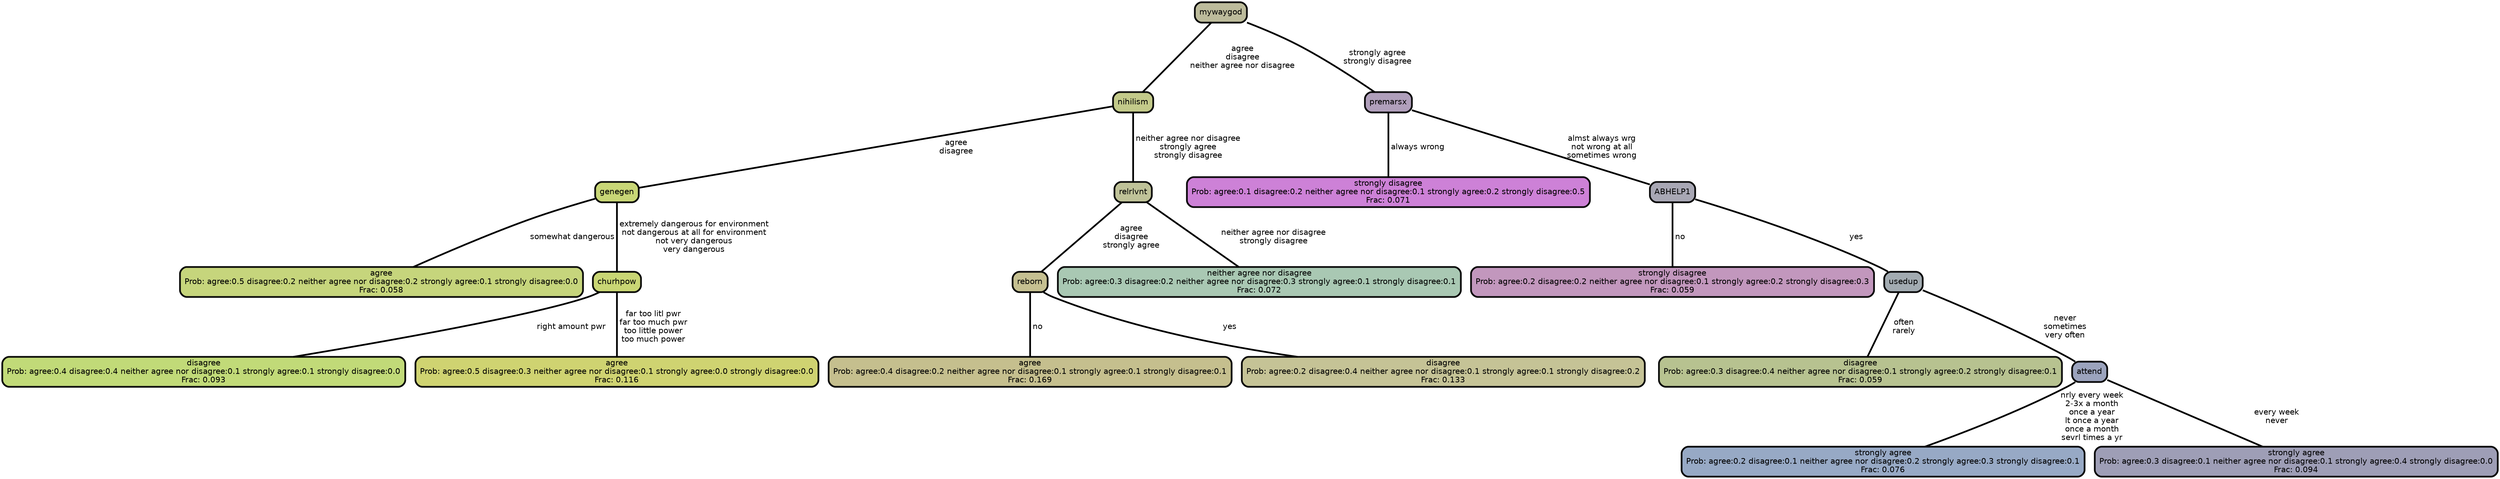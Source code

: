graph Tree {
node [shape=box, style="filled, rounded",color="black",penwidth="3",fontcolor="black",                 fontname=helvetica] ;
graph [ranksep="0 equally", splines=straight,                 bgcolor=transparent, dpi=200] ;
edge [fontname=helvetica, color=black] ;
0 [label="agree
Prob: agree:0.5 disagree:0.2 neither agree nor disagree:0.2 strongly agree:0.1 strongly disagree:0.0
Frac: 0.058", fillcolor="#c6d57c"] ;
1 [label="genegen", fillcolor="#c8d676"] ;
2 [label="disagree
Prob: agree:0.4 disagree:0.4 neither agree nor disagree:0.1 strongly agree:0.1 strongly disagree:0.0
Frac: 0.093", fillcolor="#c1da78"] ;
3 [label="churhpow", fillcolor="#c9d674"] ;
4 [label="agree
Prob: agree:0.5 disagree:0.3 neither agree nor disagree:0.1 strongly agree:0.0 strongly disagree:0.0
Frac: 0.116", fillcolor="#cfd371"] ;
5 [label="nihilism", fillcolor="#c3ca8a"] ;
6 [label="agree
Prob: agree:0.4 disagree:0.2 neither agree nor disagree:0.1 strongly agree:0.1 strongly disagree:0.1
Frac: 0.169", fillcolor="#c5bf8e"] ;
7 [label="reborn", fillcolor="#c5c091"] ;
8 [label="disagree
Prob: agree:0.2 disagree:0.4 neither agree nor disagree:0.1 strongly agree:0.1 strongly disagree:0.2
Frac: 0.133", fillcolor="#c5c396"] ;
9 [label="relrlvnt", fillcolor="#bfc298"] ;
10 [label="neither agree nor disagree
Prob: agree:0.3 disagree:0.2 neither agree nor disagree:0.3 strongly agree:0.1 strongly disagree:0.1
Frac: 0.072", fillcolor="#a9c8b3"] ;
11 [label="mywaygod", fillcolor="#bcbb9b"] ;
12 [label="strongly disagree
Prob: agree:0.1 disagree:0.2 neither agree nor disagree:0.1 strongly agree:0.2 strongly disagree:0.5
Frac: 0.071", fillcolor="#cd81d7"] ;
13 [label="premarsx", fillcolor="#b09fbb"] ;
14 [label="strongly disagree
Prob: agree:0.2 disagree:0.2 neither agree nor disagree:0.1 strongly agree:0.2 strongly disagree:0.3
Frac: 0.059", fillcolor="#c297bd"] ;
15 [label="ABHELP1", fillcolor="#a8a7b4"] ;
16 [label="disagree
Prob: agree:0.3 disagree:0.4 neither agree nor disagree:0.1 strongly agree:0.2 strongly disagree:0.1
Frac: 0.059", fillcolor="#b7c290"] ;
17 [label="usedup", fillcolor="#a2abb1"] ;
18 [label="strongly agree
Prob: agree:0.2 disagree:0.1 neither agree nor disagree:0.2 strongly agree:0.3 strongly disagree:0.1
Frac: 0.076", fillcolor="#97a9c5"] ;
19 [label="attend", fillcolor="#9ba3bd"] ;
20 [label="strongly agree
Prob: agree:0.3 disagree:0.1 neither agree nor disagree:0.1 strongly agree:0.4 strongly disagree:0.0
Frac: 0.094", fillcolor="#9e9eb6"] ;
1 -- 0 [label=" somewhat dangerous",penwidth=3] ;
1 -- 3 [label=" extremely dangerous for environment\n not dangerous at all for environment\n not very dangerous\n very dangerous",penwidth=3] ;
3 -- 2 [label=" right amount pwr",penwidth=3] ;
3 -- 4 [label=" far too litl pwr\n far too much pwr\n too little power\n too much power",penwidth=3] ;
5 -- 1 [label=" agree\n disagree",penwidth=3] ;
5 -- 9 [label=" neither agree nor disagree\n strongly agree\n strongly disagree",penwidth=3] ;
7 -- 6 [label=" no",penwidth=3] ;
7 -- 8 [label=" yes",penwidth=3] ;
9 -- 7 [label=" agree\n disagree\n strongly agree",penwidth=3] ;
9 -- 10 [label=" neither agree nor disagree\n strongly disagree",penwidth=3] ;
11 -- 5 [label=" agree\n disagree\n neither agree nor disagree",penwidth=3] ;
11 -- 13 [label=" strongly agree\n strongly disagree",penwidth=3] ;
13 -- 12 [label=" always wrong",penwidth=3] ;
13 -- 15 [label=" almst always wrg\n not wrong at all\n sometimes wrong",penwidth=3] ;
15 -- 14 [label=" no",penwidth=3] ;
15 -- 17 [label=" yes",penwidth=3] ;
17 -- 16 [label=" often\n rarely",penwidth=3] ;
17 -- 19 [label=" never\n sometimes\n very often",penwidth=3] ;
19 -- 18 [label=" nrly every week\n 2-3x a month\n once a year\n lt once a year\n once a month\n sevrl times a yr",penwidth=3] ;
19 -- 20 [label=" every week\n never",penwidth=3] ;
{rank = same;}}